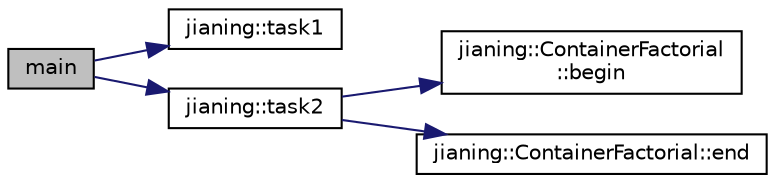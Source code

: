 digraph "main"
{
 // LATEX_PDF_SIZE
  edge [fontname="Helvetica",fontsize="10",labelfontname="Helvetica",labelfontsize="10"];
  node [fontname="Helvetica",fontsize="10",shape=record];
  rankdir="LR";
  Node1 [label="main",height=0.2,width=0.4,color="black", fillcolor="grey75", style="filled", fontcolor="black",tooltip=" "];
  Node1 -> Node2 [color="midnightblue",fontsize="10",style="solid",fontname="Helvetica"];
  Node2 [label="jianing::task1",height=0.2,width=0.4,color="black", fillcolor="white", style="filled",URL="$namespacejianing.html#af0416a104dee01e45893e3103c4cc40f",tooltip=" "];
  Node1 -> Node3 [color="midnightblue",fontsize="10",style="solid",fontname="Helvetica"];
  Node3 [label="jianing::task2",height=0.2,width=0.4,color="black", fillcolor="white", style="filled",URL="$namespacejianing.html#ac48f60ccd79837aaeac9ae19318eeed2",tooltip=" "];
  Node3 -> Node4 [color="midnightblue",fontsize="10",style="solid",fontname="Helvetica"];
  Node4 [label="jianing::ContainerFactorial\l::begin",height=0.2,width=0.4,color="black", fillcolor="white", style="filled",URL="$classjianing_1_1_container_factorial.html#ad5d0e9b55c10928c9c020461e21fc4ca",tooltip=" "];
  Node3 -> Node5 [color="midnightblue",fontsize="10",style="solid",fontname="Helvetica"];
  Node5 [label="jianing::ContainerFactorial::end",height=0.2,width=0.4,color="black", fillcolor="white", style="filled",URL="$classjianing_1_1_container_factorial.html#aa6e61f13c48fd9b0fbf0407eb2d4f48d",tooltip=" "];
}
